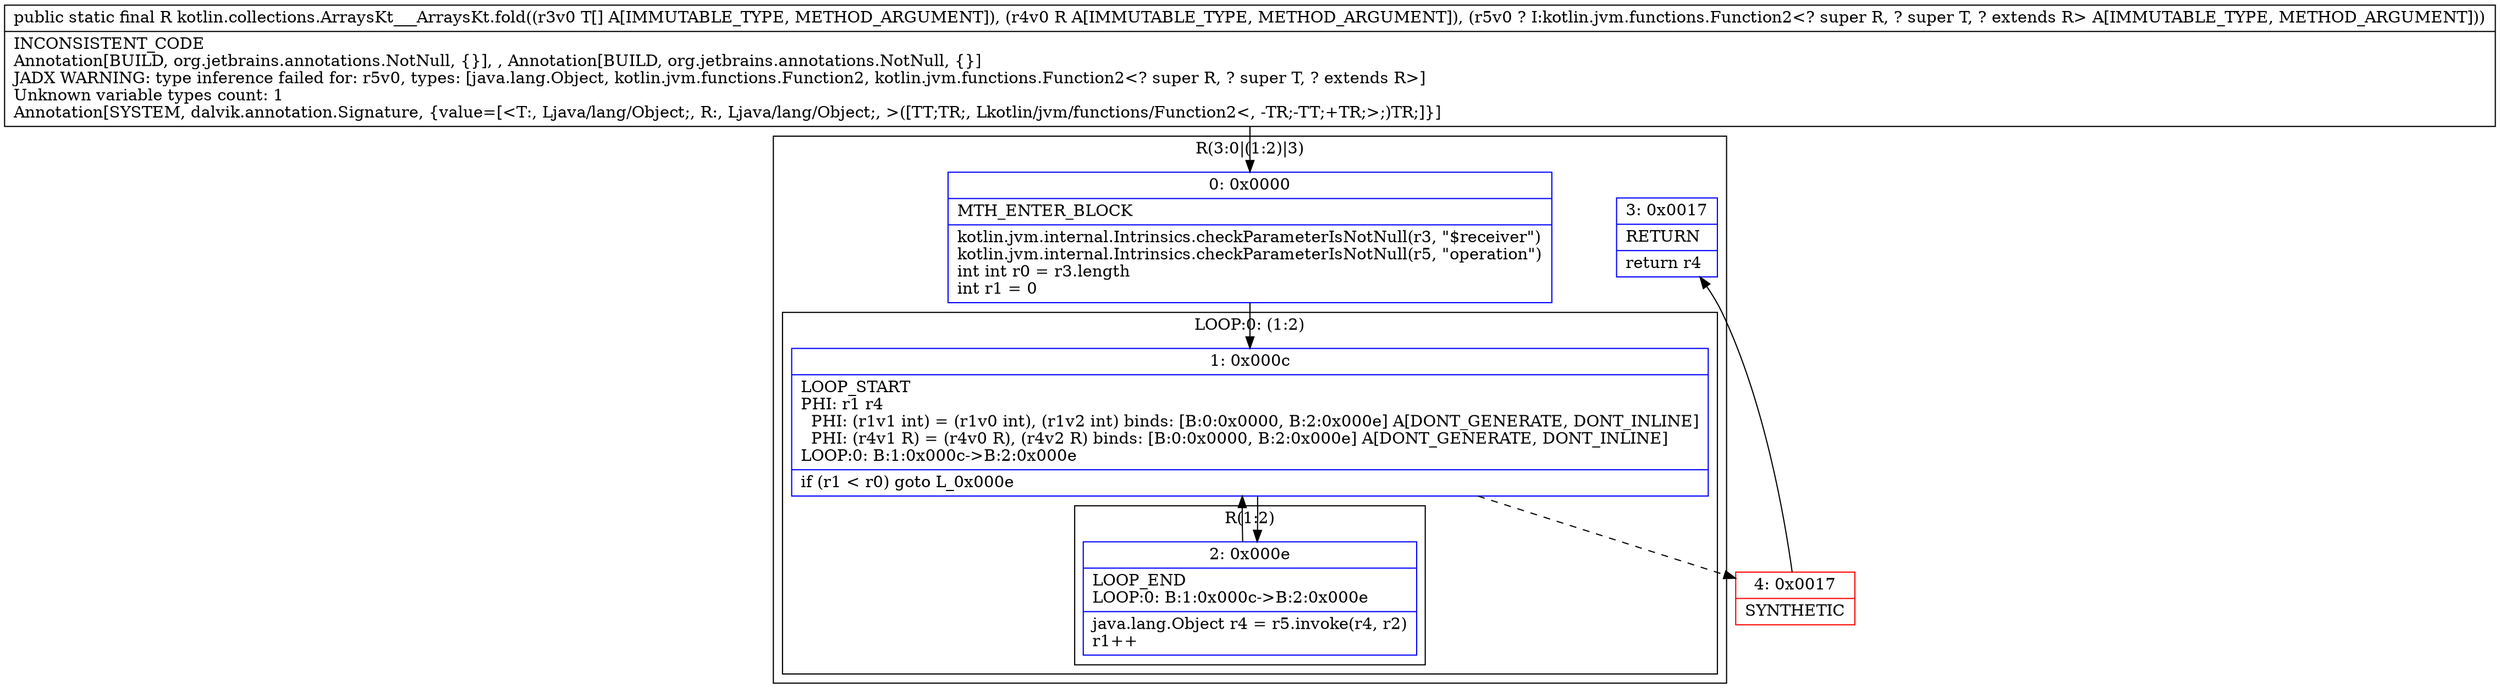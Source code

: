 digraph "CFG forkotlin.collections.ArraysKt___ArraysKt.fold([Ljava\/lang\/Object;Ljava\/lang\/Object;Lkotlin\/jvm\/functions\/Function2;)Ljava\/lang\/Object;" {
subgraph cluster_Region_886535515 {
label = "R(3:0|(1:2)|3)";
node [shape=record,color=blue];
Node_0 [shape=record,label="{0\:\ 0x0000|MTH_ENTER_BLOCK\l|kotlin.jvm.internal.Intrinsics.checkParameterIsNotNull(r3, \"$receiver\")\lkotlin.jvm.internal.Intrinsics.checkParameterIsNotNull(r5, \"operation\")\lint int r0 = r3.length\lint r1 = 0\l}"];
subgraph cluster_LoopRegion_348784014 {
label = "LOOP:0: (1:2)";
node [shape=record,color=blue];
Node_1 [shape=record,label="{1\:\ 0x000c|LOOP_START\lPHI: r1 r4 \l  PHI: (r1v1 int) = (r1v0 int), (r1v2 int) binds: [B:0:0x0000, B:2:0x000e] A[DONT_GENERATE, DONT_INLINE]\l  PHI: (r4v1 R) = (r4v0 R), (r4v2 R) binds: [B:0:0x0000, B:2:0x000e] A[DONT_GENERATE, DONT_INLINE]\lLOOP:0: B:1:0x000c\-\>B:2:0x000e\l|if (r1 \< r0) goto L_0x000e\l}"];
subgraph cluster_Region_1310643110 {
label = "R(1:2)";
node [shape=record,color=blue];
Node_2 [shape=record,label="{2\:\ 0x000e|LOOP_END\lLOOP:0: B:1:0x000c\-\>B:2:0x000e\l|java.lang.Object r4 = r5.invoke(r4, r2)\lr1++\l}"];
}
}
Node_3 [shape=record,label="{3\:\ 0x0017|RETURN\l|return r4\l}"];
}
Node_4 [shape=record,color=red,label="{4\:\ 0x0017|SYNTHETIC\l}"];
MethodNode[shape=record,label="{public static final R kotlin.collections.ArraysKt___ArraysKt.fold((r3v0 T[] A[IMMUTABLE_TYPE, METHOD_ARGUMENT]), (r4v0 R A[IMMUTABLE_TYPE, METHOD_ARGUMENT]), (r5v0 ? I:kotlin.jvm.functions.Function2\<? super R, ? super T, ? extends R\> A[IMMUTABLE_TYPE, METHOD_ARGUMENT]))  | INCONSISTENT_CODE\lAnnotation[BUILD, org.jetbrains.annotations.NotNull, \{\}], , Annotation[BUILD, org.jetbrains.annotations.NotNull, \{\}]\lJADX WARNING: type inference failed for: r5v0, types: [java.lang.Object, kotlin.jvm.functions.Function2, kotlin.jvm.functions.Function2\<? super R, ? super T, ? extends R\>]\lUnknown variable types count: 1\lAnnotation[SYSTEM, dalvik.annotation.Signature, \{value=[\<T:, Ljava\/lang\/Object;, R:, Ljava\/lang\/Object;, \>([TT;TR;, Lkotlin\/jvm\/functions\/Function2\<, \-TR;\-TT;+TR;\>;)TR;]\}]\l}"];
MethodNode -> Node_0;
Node_0 -> Node_1;
Node_1 -> Node_2;
Node_1 -> Node_4[style=dashed];
Node_2 -> Node_1;
Node_4 -> Node_3;
}

